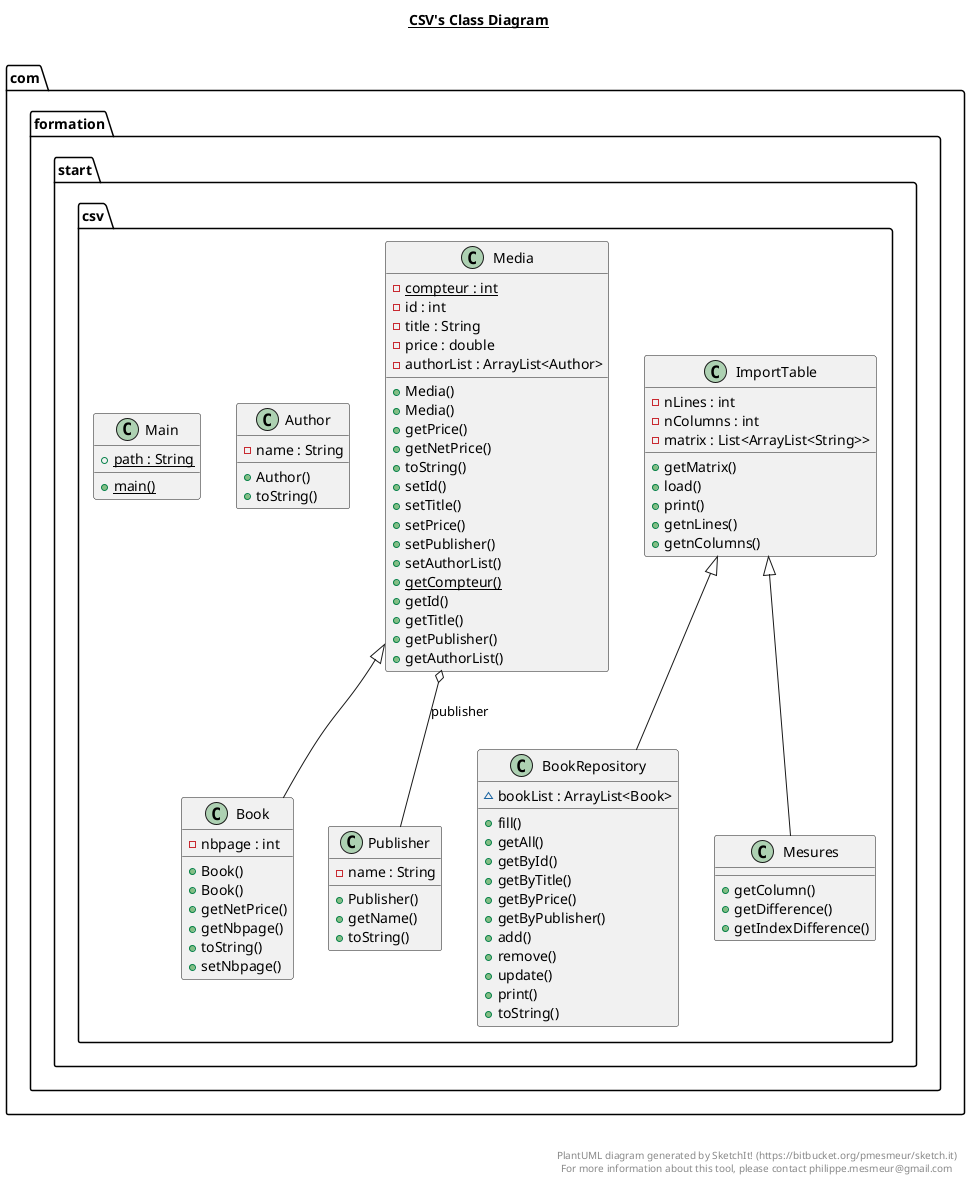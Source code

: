 @startuml

title __CSV's Class Diagram__\n

  package com.formation.start {
    package com.formation.start.csv {
      class Author {
          - name : String
          + Author()
          + toString()
      }
    }
  }
  

  package com.formation.start {
    package com.formation.start.csv {
      class Book {
          - nbpage : int
          + Book()
          + Book()
          + getNetPrice()
          + getNbpage()
          + toString()
          + setNbpage()
      }
    }
  }
  

  package com.formation.start {
    package com.formation.start.csv {
      class BookRepository {
          ~ bookList : ArrayList<Book>
          + fill()
          + getAll()
          + getById()
          + getByTitle()
          + getByPrice()
          + getByPublisher()
          + add()
          + remove()
          + update()
          + print()
          + toString()
      }
    }
  }
  

  package com.formation.start {
    package com.formation.start.csv {
      class ImportTable {
          - nLines : int
          - nColumns : int
          - matrix : List<ArrayList<String>>
          + getMatrix()
          + load()
          + print()
          + getnLines()
          + getnColumns()
      }
    }
  }
  

  package com.formation.start {
    package com.formation.start.csv {
      class Main {
          {static} + path : String
          {static} + main()
      }
    }
  }
  

  package com.formation.start {
    package com.formation.start.csv {
      class Media {
          {static} - compteur : int
          - id : int
          - title : String
          - price : double
          - authorList : ArrayList<Author>
          + Media()
          + Media()
          + getPrice()
          + getNetPrice()
          + toString()
          + setId()
          + setTitle()
          + setPrice()
          + setPublisher()
          + setAuthorList()
          {static} + getCompteur()
          + getId()
          + getTitle()
          + getPublisher()
          + getAuthorList()
      }
    }
  }
  

  package com.formation.start {
    package com.formation.start.csv {
      class Mesures {
          + getColumn()
          + getDifference()
          + getIndexDifference()
      }
    }
  }
  

  package com.formation.start {
    package com.formation.start.csv {
      class Publisher {
          - name : String
          + Publisher()
          + getName()
          + toString()
      }
    }
  }
  

  Book -up-|> Media
  BookRepository -up-|> ImportTable
  Media o-- Publisher : publisher
  Mesures -up-|> ImportTable


right footer


PlantUML diagram generated by SketchIt! (https://bitbucket.org/pmesmeur/sketch.it)
For more information about this tool, please contact philippe.mesmeur@gmail.com
endfooter

@enduml
